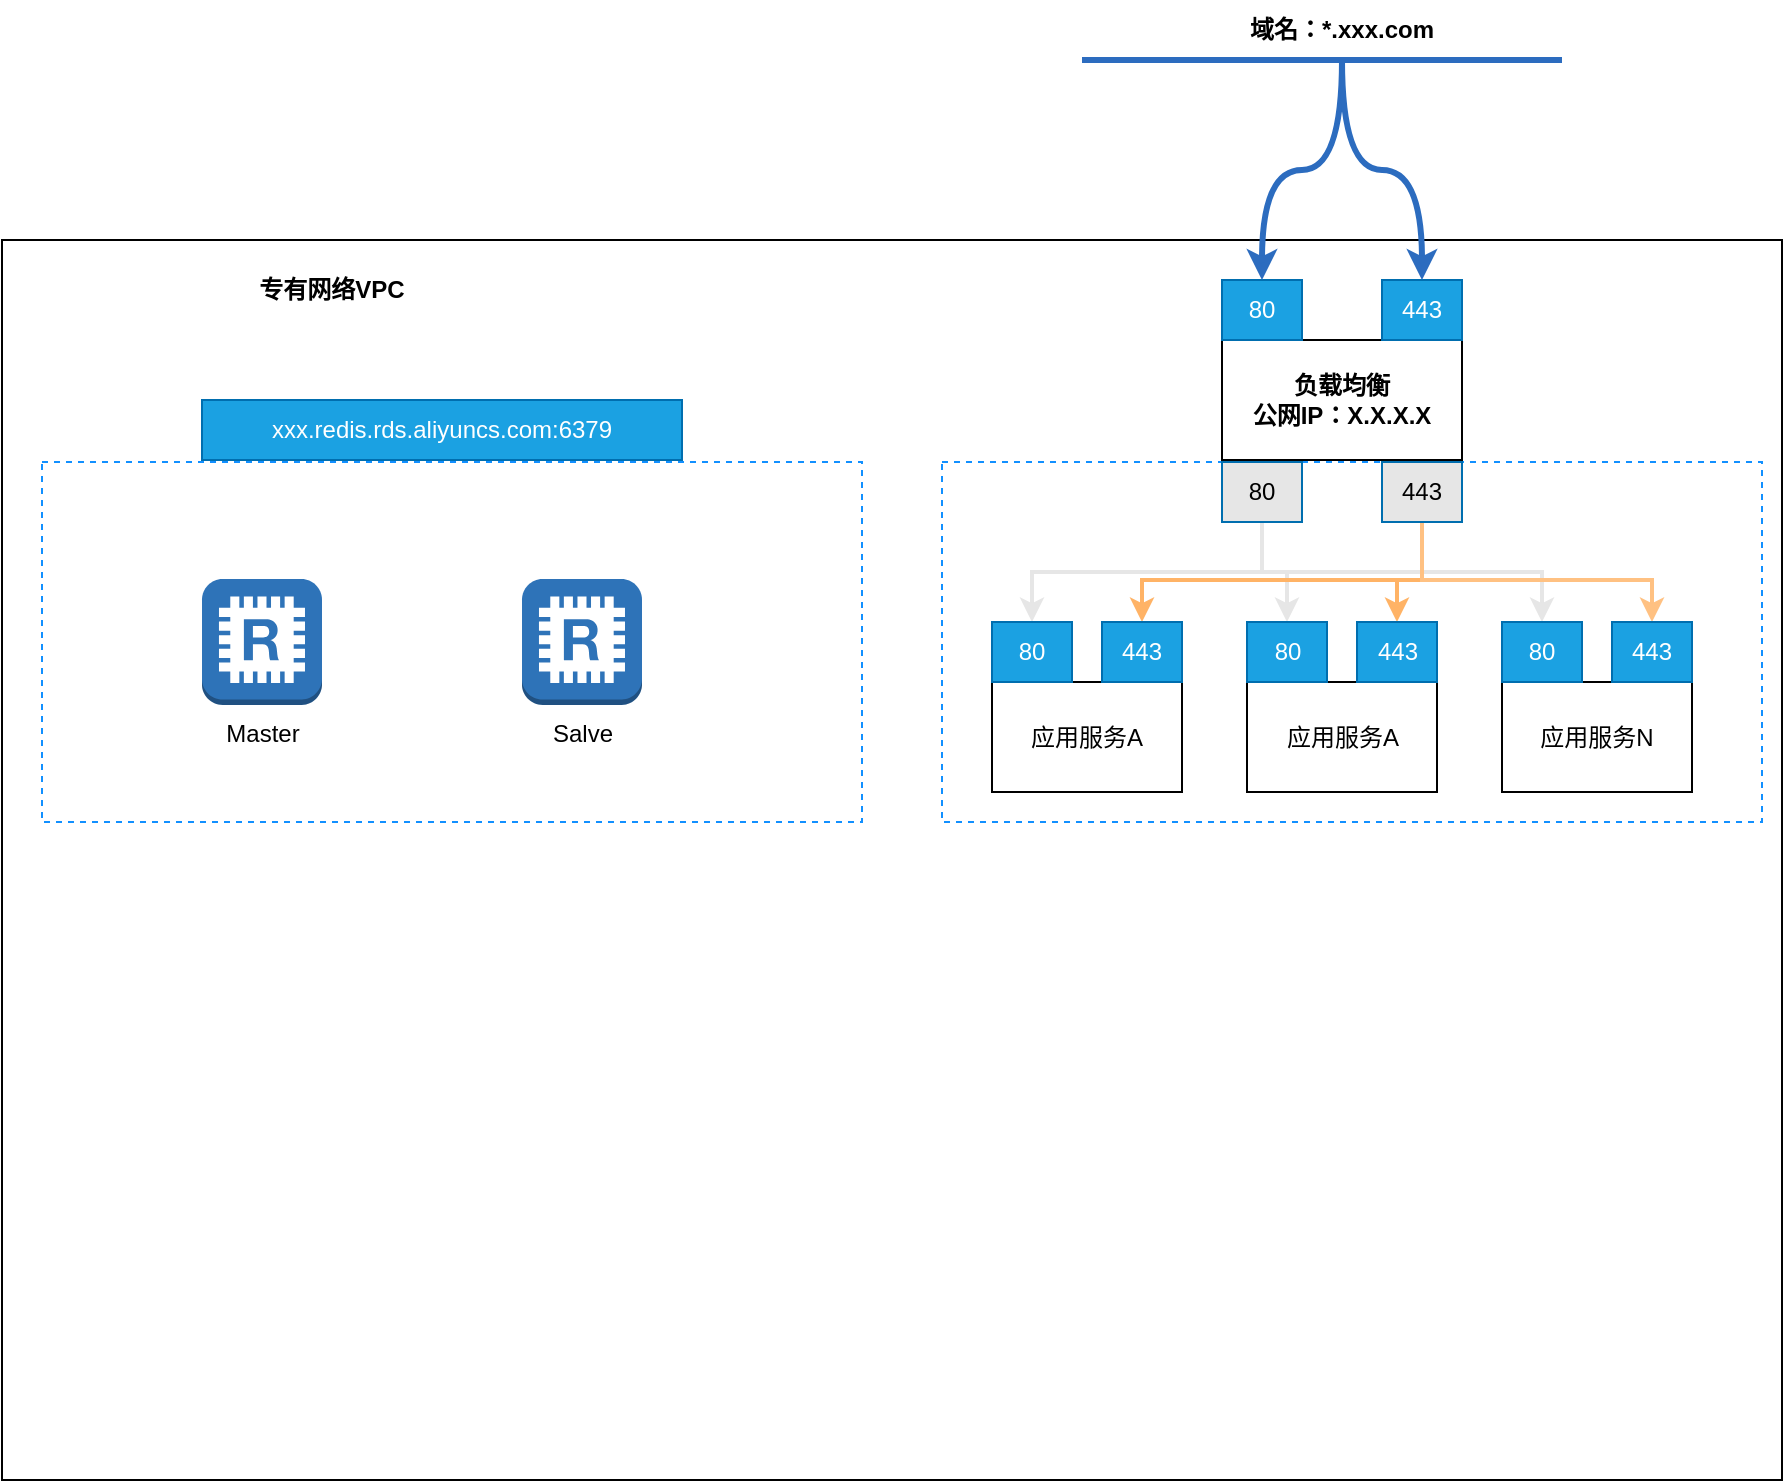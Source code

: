 <mxfile version="17.4.6" type="github">
  <diagram id="IjAMOr1OzUYP8cjZ_zTt" name="Page-1">
    <mxGraphModel dx="2249" dy="762" grid="1" gridSize="10" guides="1" tooltips="1" connect="1" arrows="1" fold="1" page="1" pageScale="1" pageWidth="827" pageHeight="1169" math="0" shadow="0">
      <root>
        <mxCell id="0" />
        <mxCell id="1" parent="0" />
        <mxCell id="D1nOF1cbzJ2PWLS59vnM-1" value="" style="endArrow=none;html=1;rounded=0;fillColor=#dae8fc;strokeColor=#2C6CBF;strokeWidth=3;" edge="1" parent="1">
          <mxGeometry width="50" height="50" relative="1" as="geometry">
            <mxPoint x="500" y="230" as="sourcePoint" />
            <mxPoint x="740" y="230" as="targetPoint" />
          </mxGeometry>
        </mxCell>
        <mxCell id="D1nOF1cbzJ2PWLS59vnM-2" value="域名：*.xxx.com" style="text;html=1;strokeColor=none;fillColor=none;align=center;verticalAlign=middle;whiteSpace=wrap;rounded=0;fontStyle=1" vertex="1" parent="1">
          <mxGeometry x="575" y="200" width="110" height="30" as="geometry" />
        </mxCell>
        <mxCell id="D1nOF1cbzJ2PWLS59vnM-3" value="" style="rounded=0;whiteSpace=wrap;html=1;" vertex="1" parent="1">
          <mxGeometry x="-40" y="320" width="890" height="620" as="geometry" />
        </mxCell>
        <mxCell id="D1nOF1cbzJ2PWLS59vnM-4" value="" style="rounded=0;whiteSpace=wrap;html=1;dashed=1;strokeColor=#1290FF;" vertex="1" parent="1">
          <mxGeometry x="430" y="431" width="410" height="180" as="geometry" />
        </mxCell>
        <mxCell id="D1nOF1cbzJ2PWLS59vnM-5" value="负载均衡&lt;br&gt;公网IP：X.X.X.X" style="rounded=0;whiteSpace=wrap;html=1;fontStyle=1" vertex="1" parent="1">
          <mxGeometry x="570" y="370" width="120" height="60" as="geometry" />
        </mxCell>
        <mxCell id="D1nOF1cbzJ2PWLS59vnM-6" value="80" style="text;html=1;strokeColor=#006EAF;fillColor=#1ba1e2;align=center;verticalAlign=middle;whiteSpace=wrap;rounded=0;fontColor=#ffffff;" vertex="1" parent="1">
          <mxGeometry x="570" y="340" width="40" height="30" as="geometry" />
        </mxCell>
        <mxCell id="D1nOF1cbzJ2PWLS59vnM-7" value="443" style="text;html=1;strokeColor=#006EAF;fillColor=#1ba1e2;align=center;verticalAlign=middle;whiteSpace=wrap;rounded=0;fontColor=#ffffff;" vertex="1" parent="1">
          <mxGeometry x="650" y="340" width="40" height="30" as="geometry" />
        </mxCell>
        <mxCell id="D1nOF1cbzJ2PWLS59vnM-8" style="edgeStyle=orthogonalEdgeStyle;rounded=0;orthogonalLoop=1;jettySize=auto;html=1;strokeColor=#2C6CBF;strokeWidth=3;curved=1;" edge="1" parent="1" source="D1nOF1cbzJ2PWLS59vnM-2" target="D1nOF1cbzJ2PWLS59vnM-6">
          <mxGeometry relative="1" as="geometry" />
        </mxCell>
        <mxCell id="D1nOF1cbzJ2PWLS59vnM-9" style="edgeStyle=orthogonalEdgeStyle;rounded=0;orthogonalLoop=1;jettySize=auto;html=1;strokeColor=#2C6CBF;strokeWidth=3;curved=1;" edge="1" parent="1" source="D1nOF1cbzJ2PWLS59vnM-2" target="D1nOF1cbzJ2PWLS59vnM-7">
          <mxGeometry relative="1" as="geometry" />
        </mxCell>
        <mxCell id="D1nOF1cbzJ2PWLS59vnM-10" value="应用服务A" style="rounded=0;whiteSpace=wrap;html=1;" vertex="1" parent="1">
          <mxGeometry x="455" y="541" width="95" height="55" as="geometry" />
        </mxCell>
        <mxCell id="D1nOF1cbzJ2PWLS59vnM-20" style="edgeStyle=elbowEdgeStyle;rounded=0;orthogonalLoop=1;jettySize=auto;html=1;entryX=0.5;entryY=0;entryDx=0;entryDy=0;fontColor=#000000;strokeColor=#E6E6E6;strokeWidth=2;elbow=vertical;" edge="1" parent="1" source="D1nOF1cbzJ2PWLS59vnM-12" target="D1nOF1cbzJ2PWLS59vnM-14">
          <mxGeometry relative="1" as="geometry" />
        </mxCell>
        <mxCell id="D1nOF1cbzJ2PWLS59vnM-25" style="edgeStyle=elbowEdgeStyle;rounded=0;orthogonalLoop=1;jettySize=auto;elbow=vertical;html=1;fontColor=#000000;strokeColor=#E6E6E6;strokeWidth=2;" edge="1" parent="1" source="D1nOF1cbzJ2PWLS59vnM-12" target="D1nOF1cbzJ2PWLS59vnM-21">
          <mxGeometry relative="1" as="geometry" />
        </mxCell>
        <mxCell id="D1nOF1cbzJ2PWLS59vnM-27" style="edgeStyle=elbowEdgeStyle;rounded=0;orthogonalLoop=1;jettySize=auto;elbow=vertical;html=1;fontColor=#000000;strokeColor=#E6E6E6;strokeWidth=2;" edge="1" parent="1" source="D1nOF1cbzJ2PWLS59vnM-12" target="D1nOF1cbzJ2PWLS59vnM-4">
          <mxGeometry relative="1" as="geometry" />
        </mxCell>
        <mxCell id="D1nOF1cbzJ2PWLS59vnM-28" style="edgeStyle=elbowEdgeStyle;rounded=0;orthogonalLoop=1;jettySize=auto;elbow=vertical;html=1;fontColor=#000000;strokeColor=#E6E6E6;strokeWidth=2;" edge="1" parent="1" source="D1nOF1cbzJ2PWLS59vnM-12" target="D1nOF1cbzJ2PWLS59vnM-4">
          <mxGeometry relative="1" as="geometry" />
        </mxCell>
        <mxCell id="D1nOF1cbzJ2PWLS59vnM-29" style="edgeStyle=elbowEdgeStyle;rounded=0;orthogonalLoop=1;jettySize=auto;elbow=vertical;html=1;entryX=0.5;entryY=0;entryDx=0;entryDy=0;fontColor=#000000;strokeColor=#E6E6E6;strokeWidth=2;" edge="1" parent="1" source="D1nOF1cbzJ2PWLS59vnM-12" target="D1nOF1cbzJ2PWLS59vnM-23">
          <mxGeometry relative="1" as="geometry" />
        </mxCell>
        <mxCell id="D1nOF1cbzJ2PWLS59vnM-12" value="80" style="text;html=1;strokeColor=#006EAF;fillColor=#E6E6E6;align=center;verticalAlign=middle;whiteSpace=wrap;rounded=0;fontColor=#000000;" vertex="1" parent="1">
          <mxGeometry x="570" y="431" width="40" height="30" as="geometry" />
        </mxCell>
        <mxCell id="D1nOF1cbzJ2PWLS59vnM-30" style="edgeStyle=elbowEdgeStyle;rounded=0;orthogonalLoop=1;jettySize=auto;elbow=vertical;html=1;fontColor=#000000;strokeColor=#FFB366;strokeWidth=2;" edge="1" parent="1" source="D1nOF1cbzJ2PWLS59vnM-13" target="D1nOF1cbzJ2PWLS59vnM-15">
          <mxGeometry relative="1" as="geometry">
            <Array as="points">
              <mxPoint x="630" y="490" />
              <mxPoint x="600" y="500" />
            </Array>
          </mxGeometry>
        </mxCell>
        <mxCell id="D1nOF1cbzJ2PWLS59vnM-31" style="edgeStyle=elbowEdgeStyle;rounded=0;orthogonalLoop=1;jettySize=auto;elbow=vertical;html=1;entryX=0.5;entryY=0;entryDx=0;entryDy=0;fontColor=#000000;strokeColor=#FFB366;strokeWidth=2;" edge="1" parent="1" source="D1nOF1cbzJ2PWLS59vnM-13" target="D1nOF1cbzJ2PWLS59vnM-22">
          <mxGeometry relative="1" as="geometry">
            <Array as="points">
              <mxPoint x="670" y="490" />
            </Array>
          </mxGeometry>
        </mxCell>
        <mxCell id="D1nOF1cbzJ2PWLS59vnM-32" style="edgeStyle=elbowEdgeStyle;rounded=0;orthogonalLoop=1;jettySize=auto;elbow=vertical;html=1;fontColor=#000000;strokeColor=#FFC182;strokeWidth=2;" edge="1" parent="1" source="D1nOF1cbzJ2PWLS59vnM-13" target="D1nOF1cbzJ2PWLS59vnM-24">
          <mxGeometry relative="1" as="geometry">
            <Array as="points">
              <mxPoint x="730" y="490" />
            </Array>
          </mxGeometry>
        </mxCell>
        <mxCell id="D1nOF1cbzJ2PWLS59vnM-13" value="443" style="text;html=1;strokeColor=#006EAF;fillColor=#E6E6E6;align=center;verticalAlign=middle;whiteSpace=wrap;rounded=0;fontColor=#000000;" vertex="1" parent="1">
          <mxGeometry x="650" y="431" width="40" height="30" as="geometry" />
        </mxCell>
        <mxCell id="D1nOF1cbzJ2PWLS59vnM-14" value="80" style="text;html=1;strokeColor=#006EAF;fillColor=#1ba1e2;align=center;verticalAlign=middle;whiteSpace=wrap;rounded=0;fontColor=#ffffff;" vertex="1" parent="1">
          <mxGeometry x="455" y="511" width="40" height="30" as="geometry" />
        </mxCell>
        <mxCell id="D1nOF1cbzJ2PWLS59vnM-15" value="443" style="text;html=1;strokeColor=#006EAF;fillColor=#1ba1e2;align=center;verticalAlign=middle;whiteSpace=wrap;rounded=0;fontColor=#ffffff;" vertex="1" parent="1">
          <mxGeometry x="510" y="511" width="40" height="30" as="geometry" />
        </mxCell>
        <mxCell id="D1nOF1cbzJ2PWLS59vnM-16" value="应用服务A" style="rounded=0;whiteSpace=wrap;html=1;" vertex="1" parent="1">
          <mxGeometry x="582.5" y="541" width="95" height="55" as="geometry" />
        </mxCell>
        <mxCell id="D1nOF1cbzJ2PWLS59vnM-17" value="应用服务N" style="rounded=0;whiteSpace=wrap;html=1;" vertex="1" parent="1">
          <mxGeometry x="710" y="541" width="95" height="55" as="geometry" />
        </mxCell>
        <mxCell id="D1nOF1cbzJ2PWLS59vnM-21" value="80" style="text;html=1;strokeColor=#006EAF;fillColor=#1ba1e2;align=center;verticalAlign=middle;whiteSpace=wrap;rounded=0;fontColor=#ffffff;" vertex="1" parent="1">
          <mxGeometry x="582.5" y="511" width="40" height="30" as="geometry" />
        </mxCell>
        <mxCell id="D1nOF1cbzJ2PWLS59vnM-22" value="443" style="text;html=1;strokeColor=#006EAF;fillColor=#1ba1e2;align=center;verticalAlign=middle;whiteSpace=wrap;rounded=0;fontColor=#ffffff;" vertex="1" parent="1">
          <mxGeometry x="637.5" y="511" width="40" height="30" as="geometry" />
        </mxCell>
        <mxCell id="D1nOF1cbzJ2PWLS59vnM-23" value="80" style="text;html=1;strokeColor=#006EAF;fillColor=#1ba1e2;align=center;verticalAlign=middle;whiteSpace=wrap;rounded=0;fontColor=#ffffff;" vertex="1" parent="1">
          <mxGeometry x="710" y="511" width="40" height="30" as="geometry" />
        </mxCell>
        <mxCell id="D1nOF1cbzJ2PWLS59vnM-24" value="443" style="text;html=1;strokeColor=#006EAF;fillColor=#1ba1e2;align=center;verticalAlign=middle;whiteSpace=wrap;rounded=0;fontColor=#ffffff;" vertex="1" parent="1">
          <mxGeometry x="765" y="511" width="40" height="30" as="geometry" />
        </mxCell>
        <mxCell id="D1nOF1cbzJ2PWLS59vnM-33" value="专有网络VPC" style="text;html=1;strokeColor=none;fillColor=none;align=center;verticalAlign=middle;whiteSpace=wrap;rounded=0;dashed=1;fontColor=#000000;fontStyle=1" vertex="1" parent="1">
          <mxGeometry x="80" y="330" width="90" height="30" as="geometry" />
        </mxCell>
        <mxCell id="D1nOF1cbzJ2PWLS59vnM-34" value="" style="rounded=0;whiteSpace=wrap;html=1;dashed=1;strokeColor=#1290FF;" vertex="1" parent="1">
          <mxGeometry x="-20" y="431" width="410" height="180" as="geometry" />
        </mxCell>
        <mxCell id="D1nOF1cbzJ2PWLS59vnM-35" value="xxx.redis.rds.aliyuncs.com:6379" style="text;html=1;strokeColor=#006EAF;fillColor=#1ba1e2;align=center;verticalAlign=middle;whiteSpace=wrap;rounded=0;fontColor=#ffffff;" vertex="1" parent="1">
          <mxGeometry x="60" y="400" width="240" height="30" as="geometry" />
        </mxCell>
        <mxCell id="D1nOF1cbzJ2PWLS59vnM-37" value="Master" style="outlineConnect=0;dashed=0;verticalLabelPosition=bottom;verticalAlign=top;align=center;html=1;shape=mxgraph.aws3.redis;fillColor=#2E73B8;gradientColor=none;fontColor=#000000;strokeColor=#1290FF;" vertex="1" parent="1">
          <mxGeometry x="60" y="489.5" width="60" height="63" as="geometry" />
        </mxCell>
        <mxCell id="D1nOF1cbzJ2PWLS59vnM-39" value="Salve" style="outlineConnect=0;dashed=0;verticalLabelPosition=bottom;verticalAlign=top;align=center;html=1;shape=mxgraph.aws3.redis;fillColor=#2E73B8;gradientColor=none;fontColor=#000000;strokeColor=#1290FF;" vertex="1" parent="1">
          <mxGeometry x="220" y="489.5" width="60" height="63" as="geometry" />
        </mxCell>
      </root>
    </mxGraphModel>
  </diagram>
</mxfile>
